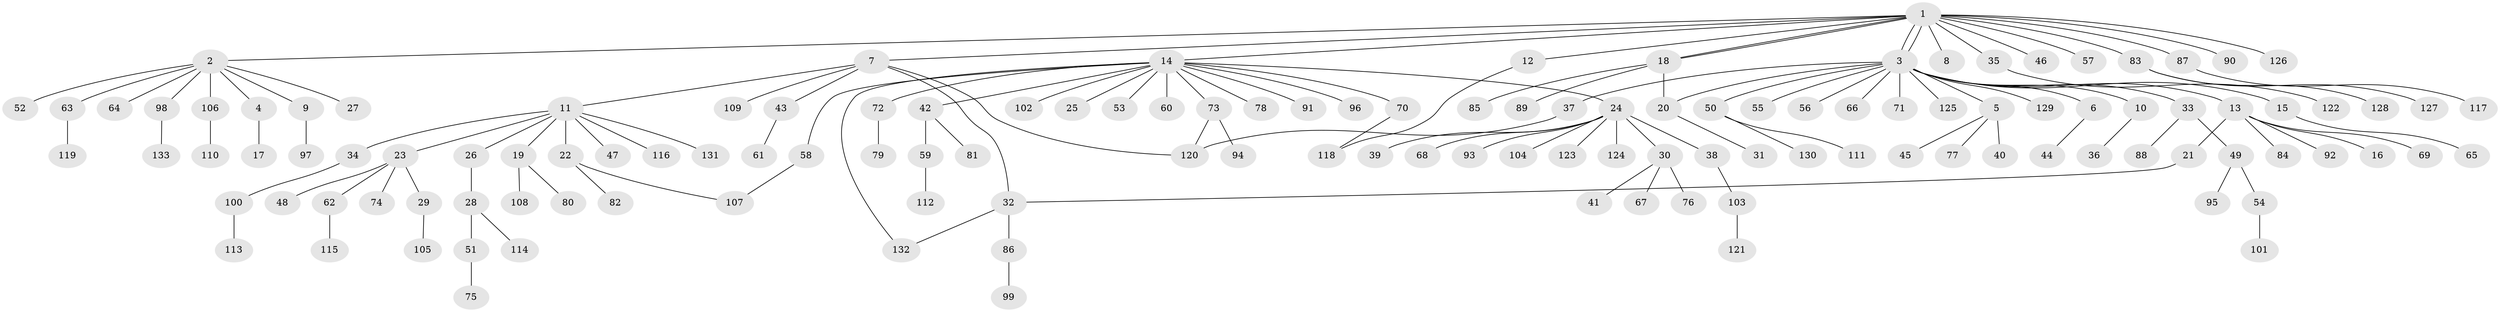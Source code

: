// Generated by graph-tools (version 1.1) at 2025/14/03/09/25 04:14:47]
// undirected, 133 vertices, 141 edges
graph export_dot {
graph [start="1"]
  node [color=gray90,style=filled];
  1;
  2;
  3;
  4;
  5;
  6;
  7;
  8;
  9;
  10;
  11;
  12;
  13;
  14;
  15;
  16;
  17;
  18;
  19;
  20;
  21;
  22;
  23;
  24;
  25;
  26;
  27;
  28;
  29;
  30;
  31;
  32;
  33;
  34;
  35;
  36;
  37;
  38;
  39;
  40;
  41;
  42;
  43;
  44;
  45;
  46;
  47;
  48;
  49;
  50;
  51;
  52;
  53;
  54;
  55;
  56;
  57;
  58;
  59;
  60;
  61;
  62;
  63;
  64;
  65;
  66;
  67;
  68;
  69;
  70;
  71;
  72;
  73;
  74;
  75;
  76;
  77;
  78;
  79;
  80;
  81;
  82;
  83;
  84;
  85;
  86;
  87;
  88;
  89;
  90;
  91;
  92;
  93;
  94;
  95;
  96;
  97;
  98;
  99;
  100;
  101;
  102;
  103;
  104;
  105;
  106;
  107;
  108;
  109;
  110;
  111;
  112;
  113;
  114;
  115;
  116;
  117;
  118;
  119;
  120;
  121;
  122;
  123;
  124;
  125;
  126;
  127;
  128;
  129;
  130;
  131;
  132;
  133;
  1 -- 2;
  1 -- 3;
  1 -- 3;
  1 -- 7;
  1 -- 8;
  1 -- 12;
  1 -- 14;
  1 -- 18;
  1 -- 18;
  1 -- 35;
  1 -- 46;
  1 -- 57;
  1 -- 83;
  1 -- 87;
  1 -- 90;
  1 -- 126;
  2 -- 4;
  2 -- 9;
  2 -- 27;
  2 -- 52;
  2 -- 63;
  2 -- 64;
  2 -- 98;
  2 -- 106;
  3 -- 5;
  3 -- 6;
  3 -- 10;
  3 -- 13;
  3 -- 15;
  3 -- 20;
  3 -- 33;
  3 -- 37;
  3 -- 50;
  3 -- 55;
  3 -- 56;
  3 -- 66;
  3 -- 71;
  3 -- 125;
  3 -- 129;
  4 -- 17;
  5 -- 40;
  5 -- 45;
  5 -- 77;
  6 -- 44;
  7 -- 11;
  7 -- 32;
  7 -- 43;
  7 -- 109;
  7 -- 120;
  9 -- 97;
  10 -- 36;
  11 -- 19;
  11 -- 22;
  11 -- 23;
  11 -- 26;
  11 -- 34;
  11 -- 47;
  11 -- 116;
  11 -- 131;
  12 -- 118;
  13 -- 16;
  13 -- 21;
  13 -- 69;
  13 -- 84;
  13 -- 92;
  14 -- 24;
  14 -- 25;
  14 -- 42;
  14 -- 53;
  14 -- 58;
  14 -- 60;
  14 -- 70;
  14 -- 72;
  14 -- 73;
  14 -- 78;
  14 -- 91;
  14 -- 96;
  14 -- 102;
  14 -- 132;
  15 -- 65;
  18 -- 20;
  18 -- 85;
  18 -- 89;
  19 -- 80;
  19 -- 108;
  20 -- 31;
  21 -- 32;
  22 -- 82;
  22 -- 107;
  23 -- 29;
  23 -- 48;
  23 -- 62;
  23 -- 74;
  24 -- 30;
  24 -- 38;
  24 -- 39;
  24 -- 68;
  24 -- 93;
  24 -- 104;
  24 -- 123;
  24 -- 124;
  26 -- 28;
  28 -- 51;
  28 -- 114;
  29 -- 105;
  30 -- 41;
  30 -- 67;
  30 -- 76;
  32 -- 86;
  32 -- 132;
  33 -- 49;
  33 -- 88;
  34 -- 100;
  35 -- 122;
  37 -- 120;
  38 -- 103;
  42 -- 59;
  42 -- 81;
  43 -- 61;
  49 -- 54;
  49 -- 95;
  50 -- 111;
  50 -- 130;
  51 -- 75;
  54 -- 101;
  58 -- 107;
  59 -- 112;
  62 -- 115;
  63 -- 119;
  70 -- 118;
  72 -- 79;
  73 -- 94;
  73 -- 120;
  83 -- 127;
  83 -- 128;
  86 -- 99;
  87 -- 117;
  98 -- 133;
  100 -- 113;
  103 -- 121;
  106 -- 110;
}
